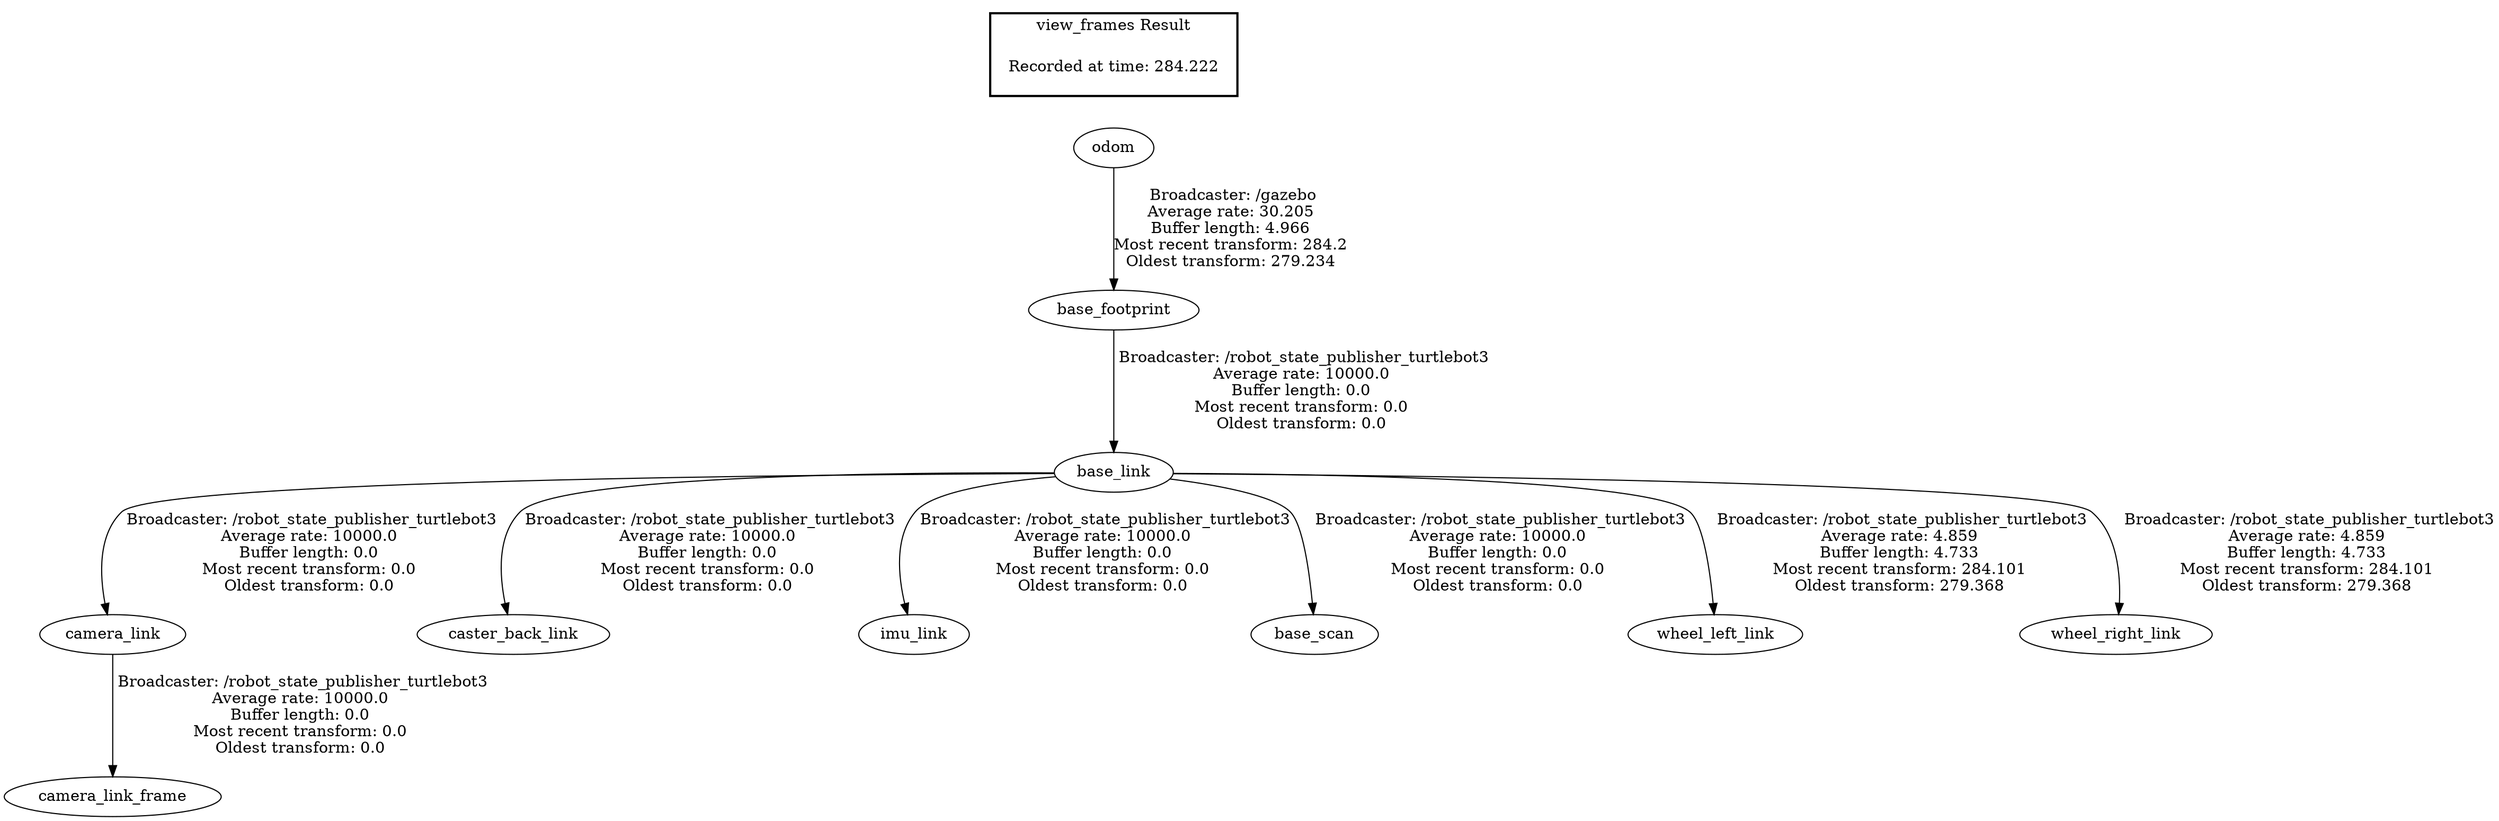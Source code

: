 digraph G {
"base_footprint" -> "base_link"[label=" Broadcaster: /robot_state_publisher_turtlebot3\nAverage rate: 10000.0\nBuffer length: 0.0\nMost recent transform: 0.0\nOldest transform: 0.0\n"];
"odom" -> "base_footprint"[label=" Broadcaster: /gazebo\nAverage rate: 30.205\nBuffer length: 4.966\nMost recent transform: 284.2\nOldest transform: 279.234\n"];
"camera_link" -> "camera_link_frame"[label=" Broadcaster: /robot_state_publisher_turtlebot3\nAverage rate: 10000.0\nBuffer length: 0.0\nMost recent transform: 0.0\nOldest transform: 0.0\n"];
"base_link" -> "camera_link"[label=" Broadcaster: /robot_state_publisher_turtlebot3\nAverage rate: 10000.0\nBuffer length: 0.0\nMost recent transform: 0.0\nOldest transform: 0.0\n"];
"base_link" -> "caster_back_link"[label=" Broadcaster: /robot_state_publisher_turtlebot3\nAverage rate: 10000.0\nBuffer length: 0.0\nMost recent transform: 0.0\nOldest transform: 0.0\n"];
"base_link" -> "imu_link"[label=" Broadcaster: /robot_state_publisher_turtlebot3\nAverage rate: 10000.0\nBuffer length: 0.0\nMost recent transform: 0.0\nOldest transform: 0.0\n"];
"base_link" -> "base_scan"[label=" Broadcaster: /robot_state_publisher_turtlebot3\nAverage rate: 10000.0\nBuffer length: 0.0\nMost recent transform: 0.0\nOldest transform: 0.0\n"];
"base_link" -> "wheel_left_link"[label=" Broadcaster: /robot_state_publisher_turtlebot3\nAverage rate: 4.859\nBuffer length: 4.733\nMost recent transform: 284.101\nOldest transform: 279.368\n"];
"base_link" -> "wheel_right_link"[label=" Broadcaster: /robot_state_publisher_turtlebot3\nAverage rate: 4.859\nBuffer length: 4.733\nMost recent transform: 284.101\nOldest transform: 279.368\n"];
edge [style=invis];
 subgraph cluster_legend { style=bold; color=black; label ="view_frames Result";
"Recorded at time: 284.222"[ shape=plaintext ] ;
}->"odom";
}
